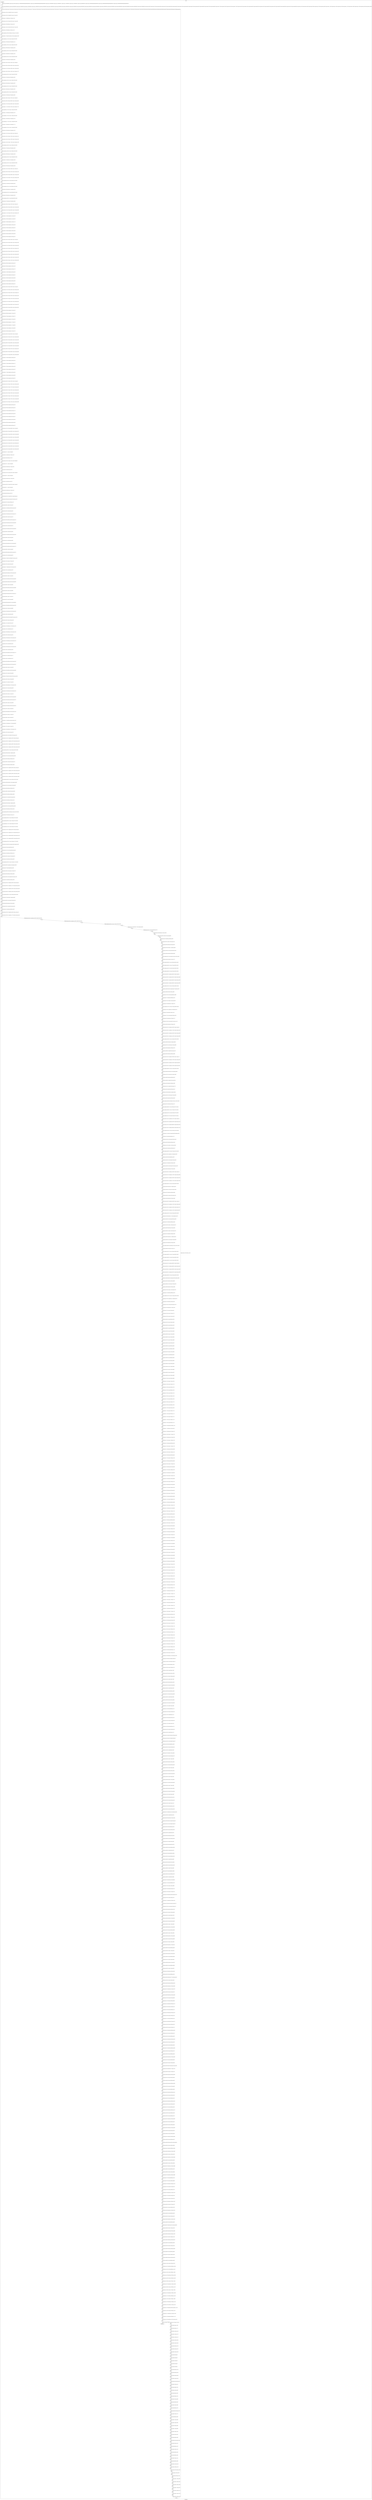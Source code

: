 digraph G {
label="Btor2XCFA";
subgraph cluster_0 {
label="main";
main_init[];
l1[];
l3[];
l4[];
l5[];
l6[];
l7[];
l8[];
l9[];
l10[];
l11[];
l12[];
l13[];
l14[];
l15[];
l16[];
l17[];
l18[];
l19[];
l20[];
l21[];
l22[];
l23[];
l24[];
l25[];
l26[];
l27[];
l28[];
l29[];
l30[];
l31[];
l32[];
l33[];
l34[];
l35[];
l36[];
l37[];
l38[];
l39[];
l40[];
l41[];
l42[];
l43[];
l44[];
l45[];
l46[];
l47[];
l48[];
l49[];
l50[];
l51[];
l52[];
l53[];
l54[];
l55[];
l56[];
l57[];
l58[];
l59[];
l60[];
l61[];
l62[];
l63[];
l64[];
l65[];
l66[];
l67[];
l68[];
l69[];
l70[];
l71[];
l72[];
l73[];
l74[];
l75[];
l76[];
l77[];
l78[];
l79[];
l80[];
l81[];
l82[];
l83[];
l84[];
l85[];
l86[];
l87[];
l88[];
l89[];
l90[];
l91[];
l92[];
l93[];
l94[];
l95[];
l96[];
l97[];
l98[];
l99[];
l100[];
l101[];
l102[];
l103[];
l104[];
l105[];
l106[];
l107[];
l108[];
l109[];
l110[];
l111[];
l112[];
l113[];
l114[];
l115[];
l116[];
l117[];
l118[];
l119[];
l120[];
l121[];
l122[];
l123[];
l124[];
l125[];
l126[];
l127[];
l128[];
l129[];
l130[];
l131[];
l132[];
l133[];
l134[];
l135[];
l136[];
l137[];
l138[];
l139[];
l140[];
l141[];
l142[];
l143[];
l144[];
l145[];
l146[];
l147[];
l148[];
l149[];
l150[];
l151[];
l152[];
l153[];
l154[];
l155[];
l156[];
l157[];
l158[];
l159[];
l160[];
l161[];
l162[];
l163[];
l164[];
l165[];
l166[];
l167[];
l168[];
l169[];
l170[];
l171[];
l172[];
l173[];
l174[];
l175[];
l176[];
l177[];
l178[];
l179[];
l180[];
l181[];
l182[];
l183[];
l184[];
l185[];
l186[];
l187[];
l188[];
l189[];
l190[];
l191[];
l192[];
l193[];
l194[];
l195[];
l196[];
l197[];
l198[];
l199[];
l200[];
l201[];
l202[];
l203[];
l204[];
l205[];
l206[];
l207[];
l208[];
l209[];
l210[];
l211[];
l212[];
l213[];
l214[];
l215[];
l216[];
l217[];
l218[];
l219[];
l220[];
l221[];
l222[];
l223[];
l224[];
l225[];
l226[];
l227[];
l228[];
l229[];
l230[];
l231[];
l232[];
l233[];
l234[];
l235[];
l236[];
l237[];
l238[];
l239[];
l240[];
l241[];
l242[];
l243[];
l244[];
l245[];
l246[];
l247[];
l248[];
l249[];
l250[];
l251[];
l252[];
l253[];
l254[];
l255[];
l256[];
l257[];
l258[];
l259[];
l260[];
l261[];
l262[];
l263[];
l264[];
l265[];
l266[];
l267[];
l268[];
l269[];
l270[];
l271[];
l272[];
l273[];
l274[];
l275[];
l276[];
l277[];
l278[];
l279[];
l280[];
l281[];
l282[];
l283[];
l284[];
l285[];
l286[];
l287[];
l288[];
l289[];
l290[];
l291[];
l292[];
l293[];
l294[];
l295[];
l296[];
l297[];
l298[];
l299[];
l300[];
l301[];
l302[];
l303[];
l304[];
l305[];
l306[];
l307[];
l308[];
l309[];
l310[];
l311[];
l312[];
l313[];
l314[];
l315[];
l316[];
l317[];
l318[];
l319[];
l320[];
l321[];
l322[];
l323[];
l324[];
l325[];
l326[];
l327[];
l328[];
l329[];
l330[];
l331[];
l332[];
l333[];
l334[];
l335[];
l336[];
l337[];
l338[];
l339[];
l340[];
l341[];
l342[];
l343[];
l344[];
l345[];
l346[];
l347[];
l348[];
l349[];
l350[];
l351[];
l352[];
l353[];
l354[];
l355[];
l356[];
l357[];
l358[];
l359[];
l360[];
l361[];
l362[];
l363[];
l364[];
l365[];
l366[];
l367[];
l368[];
l369[];
l370[];
l371[];
l372[];
l373[];
l374[];
l375[];
l376[];
l377[];
l378[];
l379[];
l380[];
l381[];
l382[];
l383[];
l384[];
l385[];
l386[];
l387[];
l388[];
l389[];
l390[];
l391[];
l392[];
l393[];
l394[];
l395[];
l396[];
l397[];
l398[];
l399[];
l400[];
l401[];
l402[];
l403[];
l404[];
l405[];
l406[];
l407[];
l408[];
l409[];
l410[];
l411[];
l412[];
l413[];
l414[];
l415[];
l416[];
l417[];
l418[];
l419[];
l420[];
l421[];
l422[];
l423[];
l424[];
l425[];
l426[];
l427[];
l428[];
l429[];
l430[];
l431[];
l432[];
l433[];
l434[];
l435[];
l436[];
l437[];
l438[];
l439[];
l440[];
l441[];
l442[];
l443[];
l444[];
l445[];
l446[];
l447[];
l448[];
l449[];
l450[];
l451[];
l452[];
l453[];
l454[];
l455[];
l456[];
l457[];
l458[];
l459[];
l460[];
l461[];
l462[];
l463[];
l464[];
l465[];
l466[];
l467[];
l468[];
l469[];
l470[];
l471[];
l472[];
l473[];
l474[];
l475[];
l476[];
l477[];
l478[];
l479[];
l480[];
l481[];
l482[];
l483[];
l484[];
l485[];
l486[];
l487[];
l488[];
l489[];
l490[];
l491[];
l492[];
l493[];
l494[];
l495[];
l496[];
l497[];
l498[];
l499[];
l500[];
l501[];
l502[];
l503[];
l504[];
l505[];
l506[];
l507[];
l508[];
l509[];
l510[];
l511[];
l512[];
l513[];
l514[];
l515[];
l516[];
l517[];
l518[];
l519[];
l520[];
l521[];
l522[];
l523[];
l524[];
l525[];
l526[];
l527[];
l528[];
l529[];
l530[];
l531[];
l532[];
l533[];
l534[];
l535[];
l536[];
l537[];
l538[];
l539[];
l540[];
l541[];
l542[];
l543[];
l544[];
l545[];
l546[];
l547[];
l548[];
l549[];
l550[];
l551[];
l552[];
l553[];
l554[];
l555[];
l556[];
l557[];
l558[];
l559[];
l560[];
l561[];
l562[];
l563[];
l564[];
l565[];
l566[];
l567[];
l568[];
l569[];
l570[];
l571[];
l572[];
l573[];
l574[];
l575[];
l576[];
l577[];
l578[];
l579[];
l580[];
l581[];
l582[];
l583[];
l584[];
l585[];
l586[];
l587[];
l588[];
l589[];
l590[];
l591[];
l592[];
l593[];
l594[];
l595[];
l596[];
l597[];
l598[];
l599[];
l600[];
l601[];
l602[];
l603[];
l604[];
l605[];
l606[];
l607[];
l608[];
l609[];
l610[];
l611[];
l612[];
l613[];
l614[];
l615[];
l616[];
l617[];
l618[];
l619[];
l620[];
l621[];
l622[];
l623[];
l624[];
l625[];
l626[];
l627[];
l628[];
l629[];
l630[];
l631[];
l632[];
l633[];
l634[];
l635[];
l636[];
l637[];
l638[];
l639[];
l640[];
l641[];
l642[];
l643[];
l644[];
l645[];
l646[];
l647[];
l648[];
l649[];
l650[];
l651[];
l652[];
l653[];
l654[];
l655[];
l656[];
l657[];
l658[];
l659[];
l660[];
l661[];
l662[];
l663[];
l664[];
l665[];
l666[];
l667[];
l668[];
l669[];
l670[];
l671[];
l672[];
l673[];
l674[];
l675[];
l676[];
l677[];
l678[];
l679[];
l680[];
l681[];
l682[];
l683[];
l684[];
l685[];
l686[];
l687[];
l688[];
l689[];
l690[];
l691[];
l692[];
l693[];
l694[];
l695[];
l696[];
l697[];
l698[];
l699[];
l700[];
l701[];
l702[];
l703[];
l704[];
l705[];
l706[];
l707[];
l708[];
l709[];
l710[];
l711[];
l712[];
l713[];
l714[];
l715[];
l716[];
l717[];
l718[];
l719[];
l720[];
l721[];
l722[];
l723[];
l724[];
l725[];
l726[];
l727[];
l728[];
l729[];
l730[];
l731[];
l732[];
l733[];
l734[];
l735[];
l736[];
l737[];
l738[];
l739[];
l740[];
l741[];
l742[];
l743[];
l744[];
l745[];
l746[];
l747[];
l748[];
l749[];
l750[];
l751[];
l752[];
l753[];
l754[];
l755[];
l756[];
l757[];
l758[];
l759[];
l760[];
l761[];
l762[];
l763[];
l764[];
l765[];
l766[];
l767[];
l768[];
l769[];
l770[];
l771[];
l772[];
l773[];
l774[];
l775[];
l776[];
l777[];
l778[];
l779[];
l780[];
l781[];
l782[];
l783[];
l784[];
l785[];
l786[];
l787[];
main_error[];
l788[];
l789[];
l790[];
l791[];
l792[];
l793[];
l794[];
l795[];
l796[];
l797[];
l798[];
l799[];
l800[];
l801[];
l802[];
l803[];
l804[];
l805[];
l806[];
l807[];
l808[];
l809[];
l810[];
l811[];
l812[];
l813[];
l814[];
l815[];
l816[];
l817[];
l818[];
l819[];
l820[];
l821[];
l822[];
l823[];
l824[];
l825[];
l826[];
l827[];
l828[];
l829[];
l830[];
l831[];
l832[];
l833[];
l834[];
l835[];
l836[];
l837[];
l838[];
l839[];
l840[];
l841[];
l842[];
l843[];
l844[];
l845[];
l846[];
l847[];
main_init -> l1 [label="[(assign const_5 #b00000000),(assign const_44 #b0),(assign const_127 #b00000000000000000000000000000001),(assign const_128 #b00000000000000000000000000000000),(assign const_140 #b00000000),(assign const_143 #b00000011),(assign const_147 #b00000010),(assign const_151 #b00000001),(assign const_199 #b00000100),(assign const_312 #b000000000000000000000000),(assign const_510 #b00000000000000000000000000000010),(assign const_512 #b00000000000000000000000000000011)] "];
l3 -> l4 [label="[(havoc input_139),(havoc input_144),(havoc input_148),(havoc input_152),(havoc input_213),(havoc input_215),(havoc input_217),(havoc input_219),(havoc input_221),(havoc input_223),(havoc input_225),(havoc input_227),(havoc input_311),(havoc input_318),(havoc input_324),(havoc input_330),(havoc input_340),(havoc input_347),(havoc input_349),(havoc input_353),(havoc input_362),(havoc input_367),(havoc input_376),(havoc input_383),(havoc input_385),(havoc input_389),(havoc input_398),(havoc input_403),(havoc input_412),(havoc input_419),(havoc input_421),(havoc input_425),(havoc input_434),(havoc input_439),(havoc input_448),(havoc input_455),(havoc input_457),(havoc input_461),(havoc input_470),(havoc input_475)] "];
l4 -> l5 [label="[(assign ternary_129 (ite (= state_63 #b1) const_127 const_128))] "];
l5 -> l6 [label="[(assign ternary_130 (ite (= state_83 #b1) const_127 const_128))] "];
l6 -> l7 [label="[(assign binary_131 (bvadd ternary_129 ternary_130))] "];
l7 -> l8 [label="[(assign ternary_132 (ite (= state_103 #b1) const_127 const_128))] "];
l8 -> l9 [label="[(assign binary_133 (bvadd binary_131 ternary_132))] "];
l9 -> l10 [label="[(assign ternary_134 (ite (= state_123 #b1) const_127 const_128))] "];
l10 -> l11 [label="[(assign binary_135 (bvadd binary_133 ternary_134))] "];
l11 -> l12 [label="[(assign comparison_136 (ite (bvule binary_135 const_127) #b1 #b0))] "];
l12 -> l13 [label="[(assign binary_137 (bvand (bvnot state_125) (bvnot comparison_136)))] "];
l13 -> l14 [label="[(assign comparison_141 (ite (= const_140 state_42) #b1 #b0))] "];
l14 -> l15 [label="[(assign binary_142 (bvand input_139 comparison_141))] "];
l15 -> l16 [label="[(assign comparison_145 (ite (= const_140 state_40) #b1 #b0))] "];
l16 -> l17 [label="[(assign binary_146 (bvand input_144 comparison_145))] "];
l17 -> l18 [label="[(assign comparison_149 (ite (= const_140 state_38) #b1 #b0))] "];
l18 -> l19 [label="[(assign binary_150 (bvand input_148 comparison_149))] "];
l19 -> l20 [label="[(assign comparison_153 (ite (= const_140 state_36) #b1 #b0))] "];
l20 -> l21 [label="[(assign binary_154 (bvand input_152 comparison_153))] "];
l21 -> l22 [label="[(assign ternary_155 (ite (= binary_154 #b1) const_140 state_6))] "];
l22 -> l23 [label="[(assign ternary_156 (ite (= binary_150 #b1) const_151 ternary_155))] "];
l23 -> l24 [label="[(assign ternary_157 (ite (= binary_146 #b1) const_147 ternary_156))] "];
l24 -> l25 [label="[(assign ternary_158 (ite (= binary_142 #b1) const_143 ternary_157))] "];
l25 -> l26 [label="[(assign comparison_160 (ite (= const_151 state_42) #b1 #b0))] "];
l26 -> l27 [label="[(assign binary_161 (bvand input_139 comparison_160))] "];
l27 -> l28 [label="[(assign comparison_162 (ite (= const_151 state_40) #b1 #b0))] "];
l28 -> l29 [label="[(assign binary_163 (bvand input_144 comparison_162))] "];
l29 -> l30 [label="[(assign comparison_164 (ite (= const_151 state_38) #b1 #b0))] "];
l30 -> l31 [label="[(assign binary_165 (bvand input_148 comparison_164))] "];
l31 -> l32 [label="[(assign comparison_166 (ite (= const_151 state_36) #b1 #b0))] "];
l32 -> l33 [label="[(assign binary_167 (bvand input_152 comparison_166))] "];
l33 -> l34 [label="[(assign ternary_168 (ite (= binary_167 #b1) const_140 state_8))] "];
l34 -> l35 [label="[(assign ternary_169 (ite (= binary_165 #b1) const_151 ternary_168))] "];
l35 -> l36 [label="[(assign ternary_170 (ite (= binary_163 #b1) const_147 ternary_169))] "];
l36 -> l37 [label="[(assign ternary_171 (ite (= binary_161 #b1) const_143 ternary_170))] "];
l37 -> l38 [label="[(assign comparison_173 (ite (= const_147 state_42) #b1 #b0))] "];
l38 -> l39 [label="[(assign binary_174 (bvand input_139 comparison_173))] "];
l39 -> l40 [label="[(assign comparison_175 (ite (= const_147 state_40) #b1 #b0))] "];
l40 -> l41 [label="[(assign binary_176 (bvand input_144 comparison_175))] "];
l41 -> l42 [label="[(assign comparison_177 (ite (= const_147 state_38) #b1 #b0))] "];
l42 -> l43 [label="[(assign binary_178 (bvand input_148 comparison_177))] "];
l43 -> l44 [label="[(assign comparison_179 (ite (= const_147 state_36) #b1 #b0))] "];
l44 -> l45 [label="[(assign binary_180 (bvand input_152 comparison_179))] "];
l45 -> l46 [label="[(assign ternary_181 (ite (= binary_180 #b1) const_140 state_10))] "];
l46 -> l47 [label="[(assign ternary_182 (ite (= binary_178 #b1) const_151 ternary_181))] "];
l47 -> l48 [label="[(assign ternary_183 (ite (= binary_176 #b1) const_147 ternary_182))] "];
l48 -> l49 [label="[(assign ternary_184 (ite (= binary_174 #b1) const_143 ternary_183))] "];
l49 -> l50 [label="[(assign comparison_186 (ite (= const_143 state_42) #b1 #b0))] "];
l50 -> l51 [label="[(assign binary_187 (bvand input_139 comparison_186))] "];
l51 -> l52 [label="[(assign comparison_188 (ite (= const_143 state_40) #b1 #b0))] "];
l52 -> l53 [label="[(assign binary_189 (bvand input_144 comparison_188))] "];
l53 -> l54 [label="[(assign comparison_190 (ite (= const_143 state_38) #b1 #b0))] "];
l54 -> l55 [label="[(assign binary_191 (bvand input_148 comparison_190))] "];
l55 -> l56 [label="[(assign comparison_192 (ite (= const_143 state_36) #b1 #b0))] "];
l56 -> l57 [label="[(assign binary_193 (bvand input_152 comparison_192))] "];
l57 -> l58 [label="[(assign ternary_194 (ite (= binary_193 #b1) const_140 state_12))] "];
l58 -> l59 [label="[(assign ternary_195 (ite (= binary_191 #b1) const_151 ternary_194))] "];
l59 -> l60 [label="[(assign ternary_196 (ite (= binary_189 #b1) const_147 ternary_195))] "];
l60 -> l61 [label="[(assign ternary_197 (ite (= binary_187 #b1) const_143 ternary_196))] "];
l61 -> l62 [label="[(assign comparison_200 (ite (= const_199 state_42) #b1 #b0))] "];
l62 -> l63 [label="[(assign binary_201 (bvand input_139 comparison_200))] "];
l63 -> l64 [label="[(assign comparison_202 (ite (= const_199 state_40) #b1 #b0))] "];
l64 -> l65 [label="[(assign binary_203 (bvand input_144 comparison_202))] "];
l65 -> l66 [label="[(assign comparison_204 (ite (= const_199 state_38) #b1 #b0))] "];
l66 -> l67 [label="[(assign binary_205 (bvand input_148 comparison_204))] "];
l67 -> l68 [label="[(assign comparison_206 (ite (= const_199 state_36) #b1 #b0))] "];
l68 -> l69 [label="[(assign binary_207 (bvand input_152 comparison_206))] "];
l69 -> l70 [label="[(assign ternary_208 (ite (= binary_207 #b1) const_140 state_14))] "];
l70 -> l71 [label="[(assign ternary_209 (ite (= binary_205 #b1) const_151 ternary_208))] "];
l71 -> l72 [label="[(assign ternary_210 (ite (= binary_203 #b1) const_147 ternary_209))] "];
l72 -> l73 [label="[(assign ternary_211 (ite (= binary_201 #b1) const_143 ternary_210))] "];
l73 -> l74 [label="[(assign binary_214 (bvand comparison_141 input_213))] "];
l74 -> l75 [label="[(assign binary_216 (bvand comparison_141 input_215))] "];
l75 -> l76 [label="[(assign binary_218 (bvand comparison_145 input_217))] "];
l76 -> l77 [label="[(assign binary_220 (bvand comparison_145 input_219))] "];
l77 -> l78 [label="[(assign binary_222 (bvand comparison_149 input_221))] "];
l78 -> l79 [label="[(assign binary_224 (bvand comparison_149 input_223))] "];
l79 -> l80 [label="[(assign binary_226 (bvand comparison_153 input_225))] "];
l80 -> l81 [label="[(assign binary_228 (bvand comparison_153 input_227))] "];
l81 -> l82 [label="[(assign ternary_229 (ite (= binary_228 #b1) const_151 state_16))] "];
l82 -> l83 [label="[(assign ternary_230 (ite (= binary_226 #b1) const_140 ternary_229))] "];
l83 -> l84 [label="[(assign ternary_231 (ite (= binary_224 #b1) const_151 ternary_230))] "];
l84 -> l85 [label="[(assign ternary_232 (ite (= binary_222 #b1) const_140 ternary_231))] "];
l85 -> l86 [label="[(assign ternary_233 (ite (= binary_220 #b1) const_151 ternary_232))] "];
l86 -> l87 [label="[(assign ternary_234 (ite (= binary_218 #b1) const_140 ternary_233))] "];
l87 -> l88 [label="[(assign ternary_235 (ite (= binary_216 #b1) const_151 ternary_234))] "];
l88 -> l89 [label="[(assign ternary_236 (ite (= binary_214 #b1) const_140 ternary_235))] "];
l89 -> l90 [label="[(assign binary_238 (bvand comparison_160 input_213))] "];
l90 -> l91 [label="[(assign binary_239 (bvand comparison_160 input_215))] "];
l91 -> l92 [label="[(assign binary_240 (bvand comparison_162 input_217))] "];
l92 -> l93 [label="[(assign binary_241 (bvand comparison_162 input_219))] "];
l93 -> l94 [label="[(assign binary_242 (bvand comparison_164 input_221))] "];
l94 -> l95 [label="[(assign binary_243 (bvand comparison_164 input_223))] "];
l95 -> l96 [label="[(assign binary_244 (bvand comparison_166 input_225))] "];
l96 -> l97 [label="[(assign binary_245 (bvand comparison_166 input_227))] "];
l97 -> l98 [label="[(assign ternary_246 (ite (= binary_245 #b1) const_151 state_18))] "];
l98 -> l99 [label="[(assign ternary_247 (ite (= binary_244 #b1) const_140 ternary_246))] "];
l99 -> l100 [label="[(assign ternary_248 (ite (= binary_243 #b1) const_151 ternary_247))] "];
l100 -> l101 [label="[(assign ternary_249 (ite (= binary_242 #b1) const_140 ternary_248))] "];
l101 -> l102 [label="[(assign ternary_250 (ite (= binary_241 #b1) const_151 ternary_249))] "];
l102 -> l103 [label="[(assign ternary_251 (ite (= binary_240 #b1) const_140 ternary_250))] "];
l103 -> l104 [label="[(assign ternary_252 (ite (= binary_239 #b1) const_151 ternary_251))] "];
l104 -> l105 [label="[(assign ternary_253 (ite (= binary_238 #b1) const_140 ternary_252))] "];
l105 -> l106 [label="[(assign binary_255 (bvand comparison_173 input_213))] "];
l106 -> l107 [label="[(assign binary_256 (bvand comparison_173 input_215))] "];
l107 -> l108 [label="[(assign binary_257 (bvand comparison_175 input_217))] "];
l108 -> l109 [label="[(assign binary_258 (bvand comparison_175 input_219))] "];
l109 -> l110 [label="[(assign binary_259 (bvand comparison_177 input_221))] "];
l110 -> l111 [label="[(assign binary_260 (bvand comparison_177 input_223))] "];
l111 -> l112 [label="[(assign binary_261 (bvand comparison_179 input_225))] "];
l112 -> l113 [label="[(assign binary_262 (bvand comparison_179 input_227))] "];
l113 -> l114 [label="[(assign ternary_263 (ite (= binary_262 #b1) const_151 state_20))] "];
l114 -> l115 [label="[(assign ternary_264 (ite (= binary_261 #b1) const_140 ternary_263))] "];
l115 -> l116 [label="[(assign ternary_265 (ite (= binary_260 #b1) const_151 ternary_264))] "];
l116 -> l117 [label="[(assign ternary_266 (ite (= binary_259 #b1) const_140 ternary_265))] "];
l117 -> l118 [label="[(assign ternary_267 (ite (= binary_258 #b1) const_151 ternary_266))] "];
l118 -> l119 [label="[(assign ternary_268 (ite (= binary_257 #b1) const_140 ternary_267))] "];
l119 -> l120 [label="[(assign ternary_269 (ite (= binary_256 #b1) const_151 ternary_268))] "];
l120 -> l121 [label="[(assign ternary_270 (ite (= binary_255 #b1) const_140 ternary_269))] "];
l121 -> l122 [label="[(assign binary_272 (bvand comparison_186 input_213))] "];
l122 -> l123 [label="[(assign binary_273 (bvand comparison_186 input_215))] "];
l123 -> l124 [label="[(assign binary_274 (bvand comparison_188 input_217))] "];
l124 -> l125 [label="[(assign binary_275 (bvand comparison_188 input_219))] "];
l125 -> l126 [label="[(assign binary_276 (bvand comparison_190 input_221))] "];
l126 -> l127 [label="[(assign binary_277 (bvand comparison_190 input_223))] "];
l127 -> l128 [label="[(assign binary_278 (bvand comparison_192 input_225))] "];
l128 -> l129 [label="[(assign binary_279 (bvand comparison_192 input_227))] "];
l129 -> l130 [label="[(assign ternary_280 (ite (= binary_279 #b1) const_151 state_22))] "];
l130 -> l131 [label="[(assign ternary_281 (ite (= binary_278 #b1) const_140 ternary_280))] "];
l131 -> l132 [label="[(assign ternary_282 (ite (= binary_277 #b1) const_151 ternary_281))] "];
l132 -> l133 [label="[(assign ternary_283 (ite (= binary_276 #b1) const_140 ternary_282))] "];
l133 -> l134 [label="[(assign ternary_284 (ite (= binary_275 #b1) const_151 ternary_283))] "];
l134 -> l135 [label="[(assign ternary_285 (ite (= binary_274 #b1) const_140 ternary_284))] "];
l135 -> l136 [label="[(assign ternary_286 (ite (= binary_273 #b1) const_151 ternary_285))] "];
l136 -> l137 [label="[(assign ternary_287 (ite (= binary_272 #b1) const_140 ternary_286))] "];
l137 -> l138 [label="[(assign binary_289 (bvand comparison_200 input_213))] "];
l138 -> l139 [label="[(assign binary_290 (bvand comparison_200 input_215))] "];
l139 -> l140 [label="[(assign binary_291 (bvand comparison_202 input_217))] "];
l140 -> l141 [label="[(assign binary_292 (bvand comparison_202 input_219))] "];
l141 -> l142 [label="[(assign binary_293 (bvand comparison_204 input_221))] "];
l142 -> l143 [label="[(assign binary_294 (bvand comparison_204 input_223))] "];
l143 -> l144 [label="[(assign binary_295 (bvand comparison_206 input_225))] "];
l144 -> l145 [label="[(assign binary_296 (bvand comparison_206 input_227))] "];
l145 -> l146 [label="[(assign ternary_297 (ite (= binary_296 #b1) const_151 state_24))] "];
l146 -> l147 [label="[(assign ternary_298 (ite (= binary_295 #b1) const_140 ternary_297))] "];
l147 -> l148 [label="[(assign ternary_299 (ite (= binary_294 #b1) const_151 ternary_298))] "];
l148 -> l149 [label="[(assign ternary_300 (ite (= binary_293 #b1) const_140 ternary_299))] "];
l149 -> l150 [label="[(assign ternary_301 (ite (= binary_292 #b1) const_151 ternary_300))] "];
l150 -> l151 [label="[(assign ternary_302 (ite (= binary_291 #b1) const_140 ternary_301))] "];
l151 -> l152 [label="[(assign ternary_303 (ite (= binary_290 #b1) const_151 ternary_302))] "];
l152 -> l153 [label="[(assign ternary_304 (ite (= binary_289 #b1) const_140 ternary_303))] "];
l153 -> l154 [label="[(assign binary_313 (++ const_312 state_36))] "];
l154 -> l155 [label="[(assign binary_314 (bvadd const_127 binary_313))] "];
l155 -> l156 [label="[(assign slice_315 (extract binary_314 0 8))] "];
l156 -> l157 [label="[(assign ternary_316 (ite (= input_311 #b1) slice_315 state_36))] "];
l157 -> l158 [label="[(assign binary_319 (++ const_312 state_38))] "];
l158 -> l159 [label="[(assign binary_320 (bvadd const_127 binary_319))] "];
l159 -> l160 [label="[(assign slice_321 (extract binary_320 0 8))] "];
l160 -> l161 [label="[(assign ternary_322 (ite (= input_318 #b1) slice_321 state_38))] "];
l161 -> l162 [label="[(assign binary_325 (++ const_312 state_40))] "];
l162 -> l163 [label="[(assign binary_326 (bvadd const_127 binary_325))] "];
l163 -> l164 [label="[(assign slice_327 (extract binary_326 0 8))] "];
l164 -> l165 [label="[(assign ternary_328 (ite (= input_324 #b1) slice_327 state_40))] "];
l165 -> l166 [label="[(assign binary_331 (++ const_312 state_42))] "];
l166 -> l167 [label="[(assign binary_332 (bvadd const_127 binary_331))] "];
l167 -> l168 [label="[(assign slice_333 (extract binary_332 0 8))] "];
l168 -> l169 [label="[(assign ternary_334 (ite (= input_330 #b1) slice_333 state_42))] "];
l169 -> l170 [label="[(assign binary_336 (bvand (bvnot state_45) (bvnot input_152)))] "];
l170 -> l171 [label="[(assign binary_337 (bvor binary_336 input_311))] "];
l171 -> l172 [label="[(assign binary_339 (bvor state_47 input_152))] "];
l172 -> l173 [label="[(assign binary_341 (bvand binary_339 (bvnot input_340)))] "];
l173 -> l174 [label="[(assign binary_343 (bvor state_49 input_340))] "];
l174 -> l175 [label="[(assign binary_344 (bvand binary_343 (bvnot input_227)))] "];
l175 -> l176 [label="[(assign binary_346 (bvor state_51 input_227))] "];
l176 -> l177 [label="[(assign binary_348 (bvand binary_346 (bvnot input_347)))] "];
l177 -> l178 [label="[(assign binary_350 (bvand binary_348 (bvnot input_349)))] "];
l178 -> l179 [label="[(assign binary_352 (bvor state_53 input_347))] "];
l179 -> l180 [label="[(assign binary_354 (bvand binary_352 (bvnot input_353)))] "];
l180 -> l181 [label="[(assign binary_356 (bvor state_55 input_353))] "];
l181 -> l182 [label="[(assign binary_357 (bvand binary_356 (bvnot input_225)))] "];
l182 -> l183 [label="[(assign binary_359 (bvor state_57 input_225))] "];
l183 -> l184 [label="[(assign binary_361 (bvor state_59 input_349))] "];
l184 -> l185 [label="[(assign binary_363 (bvand binary_361 (bvnot input_362)))] "];
l185 -> l186 [label="[(assign binary_364 (bvand binary_363 (bvnot input_311)))] "];
l186 -> l187 [label="[(assign binary_366 (bvor state_61 input_362))] "];
l187 -> l188 [label="[(assign binary_368 (bvand binary_366 (bvnot input_367)))] "];
l188 -> l189 [label="[(assign binary_370 (bvor state_63 input_367))] "];
l189 -> l190 [label="[(assign binary_372 (bvand (bvnot state_65) (bvnot input_148)))] "];
l190 -> l191 [label="[(assign binary_373 (bvor binary_372 input_318))] "];
l191 -> l192 [label="[(assign binary_375 (bvor state_67 input_148))] "];
l192 -> l193 [label="[(assign binary_377 (bvand binary_375 (bvnot input_376)))] "];
l193 -> l194 [label="[(assign binary_379 (bvor state_69 input_376))] "];
l194 -> l195 [label="[(assign binary_380 (bvand binary_379 (bvnot input_223)))] "];
l195 -> l196 [label="[(assign binary_382 (bvor state_71 input_223))] "];
l196 -> l197 [label="[(assign binary_384 (bvand binary_382 (bvnot input_383)))] "];
l197 -> l198 [label="[(assign binary_386 (bvand binary_384 (bvnot input_385)))] "];
l198 -> l199 [label="[(assign binary_388 (bvor state_73 input_383))] "];
l199 -> l200 [label="[(assign binary_390 (bvand binary_388 (bvnot input_389)))] "];
l200 -> l201 [label="[(assign binary_392 (bvor state_75 input_389))] "];
l201 -> l202 [label="[(assign binary_393 (bvand binary_392 (bvnot input_221)))] "];
l202 -> l203 [label="[(assign binary_395 (bvor state_77 input_221))] "];
l203 -> l204 [label="[(assign binary_397 (bvor state_79 input_385))] "];
l204 -> l205 [label="[(assign binary_399 (bvand binary_397 (bvnot input_398)))] "];
l205 -> l206 [label="[(assign binary_400 (bvand binary_399 (bvnot input_318)))] "];
l206 -> l207 [label="[(assign binary_402 (bvor state_81 input_398))] "];
l207 -> l208 [label="[(assign binary_404 (bvand binary_402 (bvnot input_403)))] "];
l208 -> l209 [label="[(assign binary_406 (bvor state_83 input_403))] "];
l209 -> l210 [label="[(assign binary_408 (bvand (bvnot state_85) (bvnot input_144)))] "];
l210 -> l211 [label="[(assign binary_409 (bvor binary_408 input_324))] "];
l211 -> l212 [label="[(assign binary_411 (bvor state_87 input_144))] "];
l212 -> l213 [label="[(assign binary_413 (bvand binary_411 (bvnot input_412)))] "];
l213 -> l214 [label="[(assign binary_415 (bvor state_89 input_412))] "];
l214 -> l215 [label="[(assign binary_416 (bvand binary_415 (bvnot input_219)))] "];
l215 -> l216 [label="[(assign binary_418 (bvor state_91 input_219))] "];
l216 -> l217 [label="[(assign binary_420 (bvand binary_418 (bvnot input_419)))] "];
l217 -> l218 [label="[(assign binary_422 (bvand binary_420 (bvnot input_421)))] "];
l218 -> l219 [label="[(assign binary_424 (bvor state_93 input_419))] "];
l219 -> l220 [label="[(assign binary_426 (bvand binary_424 (bvnot input_425)))] "];
l220 -> l221 [label="[(assign binary_428 (bvor state_95 input_425))] "];
l221 -> l222 [label="[(assign binary_429 (bvand binary_428 (bvnot input_217)))] "];
l222 -> l223 [label="[(assign binary_431 (bvor state_97 input_217))] "];
l223 -> l224 [label="[(assign binary_433 (bvor state_99 input_421))] "];
l224 -> l225 [label="[(assign binary_435 (bvand binary_433 (bvnot input_434)))] "];
l225 -> l226 [label="[(assign binary_436 (bvand binary_435 (bvnot input_324)))] "];
l226 -> l227 [label="[(assign binary_438 (bvor state_101 input_434))] "];
l227 -> l228 [label="[(assign binary_440 (bvand binary_438 (bvnot input_439)))] "];
l228 -> l229 [label="[(assign binary_442 (bvor state_103 input_439))] "];
l229 -> l230 [label="[(assign binary_444 (bvand (bvnot state_105) (bvnot input_139)))] "];
l230 -> l231 [label="[(assign binary_445 (bvor binary_444 input_330))] "];
l231 -> l232 [label="[(assign binary_447 (bvor state_107 input_139))] "];
l232 -> l233 [label="[(assign binary_449 (bvand binary_447 (bvnot input_448)))] "];
l233 -> l234 [label="[(assign binary_451 (bvor state_109 input_448))] "];
l234 -> l235 [label="[(assign binary_452 (bvand binary_451 (bvnot input_215)))] "];
l235 -> l236 [label="[(assign binary_454 (bvor state_111 input_215))] "];
l236 -> l237 [label="[(assign binary_456 (bvand binary_454 (bvnot input_455)))] "];
l237 -> l238 [label="[(assign binary_458 (bvand binary_456 (bvnot input_457)))] "];
l238 -> l239 [label="[(assign binary_460 (bvor state_113 input_455))] "];
l239 -> l240 [label="[(assign binary_462 (bvand binary_460 (bvnot input_461)))] "];
l240 -> l241 [label="[(assign binary_464 (bvor state_115 input_461))] "];
l241 -> l242 [label="[(assign binary_465 (bvand binary_464 (bvnot input_213)))] "];
l242 -> l243 [label="[(assign binary_467 (bvor state_117 input_213))] "];
l243 -> l244 [label="[(assign binary_469 (bvor state_119 input_457))] "];
l244 -> l245 [label="[(assign binary_471 (bvand binary_469 (bvnot input_470)))] "];
l245 -> l246 [label="[(assign binary_472 (bvand binary_471 (bvnot input_330)))] "];
l246 -> l247 [label="[(assign binary_474 (bvor state_121 input_470))] "];
l247 -> l248 [label="[(assign binary_476 (bvand binary_474 (bvnot input_475)))] "];
l248 -> l249 [label="[(assign binary_478 (bvor state_123 input_475))] "];
l249 -> l250 [label="[(assign binary_480 (bvor (bvnot state_45) (bvnot input_152)))] "];
l250 -> l251 [label="[(assign ternary_481 (ite (= comparison_192 #b1) state_22 state_24))] "];
l251 -> l252 [label="[(assign ternary_482 (ite (= comparison_179 #b1) state_20 ternary_481))] "];
l252 -> l253 [label="[(assign ternary_483 (ite (= comparison_166 #b1) state_18 ternary_482))] "];
l253 -> l254 [label="[(assign ternary_484 (ite (= comparison_153 #b1) state_16 ternary_483))] "];
l254 -> l255 [label="[(assign comparison_485 (ite (= const_140 ternary_484) #b1 #b0))] "];
l255 -> l256 [label="[(assign binary_486 (bvand state_47 comparison_485))] "];
l256 -> l257 [label="[(assign binary_487 (bvor (bvnot input_340) binary_486))] "];
l257 -> l258 [label="[(assign binary_488 (bvand binary_480 binary_487))] "];
l258 -> l259 [label="[(assign binary_489 (bvor state_49 (bvnot input_227)))] "];
l259 -> l260 [label="[(assign binary_490 (bvand binary_488 binary_489))] "];
l260 -> l261 [label="[(assign ternary_491 (ite (= comparison_192 #b1) state_12 state_14))] "];
l261 -> l262 [label="[(assign ternary_492 (ite (= comparison_179 #b1) state_10 ternary_491))] "];
l262 -> l263 [label="[(assign ternary_493 (ite (= comparison_166 #b1) state_8 ternary_492))] "];
l263 -> l264 [label="[(assign ternary_494 (ite (= comparison_153 #b1) state_6 ternary_493))] "];
l264 -> l265 [label="[(assign comparison_495 (ite (= const_140 ternary_494) #b1 #b0))] "];
l265 -> l266 [label="[(assign binary_496 (bvand state_51 (bvnot comparison_495)))] "];
l266 -> l267 [label="[(assign binary_497 (bvor (bvnot input_347) binary_496))] "];
l267 -> l268 [label="[(assign binary_498 (bvand binary_490 binary_497))] "];
l268 -> l269 [label="[(assign binary_499 (bvor state_53 (bvnot input_353)))] "];
l269 -> l270 [label="[(assign binary_500 (bvand binary_498 binary_499))] "];
l270 -> l271 [label="[(assign binary_501 (bvor state_55 (bvnot input_225)))] "];
l271 -> l272 [label="[(assign binary_502 (bvand binary_500 binary_501))] "];
l272 -> l273 [label="[(assign binary_503 (bvand state_51 comparison_495))] "];
l273 -> l274 [label="[(assign binary_504 (bvor (bvnot input_349) binary_503))] "];
l274 -> l275 [label="[(assign binary_505 (bvand binary_502 binary_504))] "];
l275 -> l276 [label="[(assign comparison_506 (ite (bvule binary_313 const_128) #b1 #b0))] "];
l276 -> l277 [label="[(assign binary_507 (bvsub binary_313 const_127))] "];
l277 -> l278 [label="[(assign comparison_508 (ite (= const_128 binary_507) #b1 #b0))] "];
l278 -> l279 [label="[(assign comparison_509 (ite (= const_127 binary_507) #b1 #b0))] "];
l279 -> l280 [label="[(assign comparison_511 (ite (= const_510 binary_507) #b1 #b0))] "];
l280 -> l281 [label="[(assign comparison_513 (ite (= const_512 binary_507) #b1 #b0))] "];
l281 -> l282 [label="[(assign ternary_514 (ite (= comparison_513 #b1) state_32 state_34))] "];
l282 -> l283 [label="[(assign ternary_515 (ite (= comparison_511 #b1) state_30 ternary_514))] "];
l283 -> l284 [label="[(assign ternary_516 (ite (= comparison_509 #b1) state_28 ternary_515))] "];
l284 -> l285 [label="[(assign ternary_517 (ite (= comparison_508 #b1) state_26 ternary_516))] "];
l285 -> l286 [label="[(assign comparison_518 (ite (= const_140 ternary_517) #b1 #b0))] "];
l286 -> l287 [label="[(assign binary_519 (bvand (bvnot comparison_506) comparison_518))] "];
l287 -> l288 [label="[(assign binary_520 (bvand state_59 binary_519))] "];
l288 -> l289 [label="[(assign binary_521 (bvor (bvnot input_362) binary_520))] "];
l289 -> l290 [label="[(assign binary_522 (bvand binary_505 binary_521))] "];
l290 -> l291 [label="[(assign binary_523 (bvor state_61 (bvnot input_367)))] "];
l291 -> l292 [label="[(assign binary_524 (bvand binary_522 binary_523))] "];
l292 -> l293 [label="[(assign comparison_525 (ite (= const_151 ternary_517) #b1 #b0))] "];
l293 -> l294 [label="[(assign binary_526 (bvor comparison_153 comparison_525))] "];
l294 -> l295 [label="[(assign binary_527 (bvand state_59 binary_526))] "];
l295 -> l296 [label="[(assign binary_528 (bvor (bvnot input_311) binary_527))] "];
l296 -> l297 [label="[(assign binary_529 (bvand binary_524 binary_528))] "];
l297 -> l298 [label="[(assign binary_530 (bvor (bvnot state_65) (bvnot input_148)))] "];
l298 -> l299 [label="[(assign binary_531 (bvand binary_529 binary_530))] "];
l299 -> l300 [label="[(assign ternary_532 (ite (= comparison_190 #b1) state_22 state_24))] "];
l300 -> l301 [label="[(assign ternary_533 (ite (= comparison_177 #b1) state_20 ternary_532))] "];
l301 -> l302 [label="[(assign ternary_534 (ite (= comparison_164 #b1) state_18 ternary_533))] "];
l302 -> l303 [label="[(assign ternary_535 (ite (= comparison_149 #b1) state_16 ternary_534))] "];
l303 -> l304 [label="[(assign comparison_536 (ite (= const_140 ternary_535) #b1 #b0))] "];
l304 -> l305 [label="[(assign binary_537 (bvand state_67 comparison_536))] "];
l305 -> l306 [label="[(assign binary_538 (bvor (bvnot input_376) binary_537))] "];
l306 -> l307 [label="[(assign binary_539 (bvand binary_531 binary_538))] "];
l307 -> l308 [label="[(assign binary_540 (bvor state_69 (bvnot input_223)))] "];
l308 -> l309 [label="[(assign binary_541 (bvand binary_539 binary_540))] "];
l309 -> l310 [label="[(assign ternary_542 (ite (= comparison_190 #b1) state_12 state_14))] "];
l310 -> l311 [label="[(assign ternary_543 (ite (= comparison_177 #b1) state_10 ternary_542))] "];
l311 -> l312 [label="[(assign ternary_544 (ite (= comparison_164 #b1) state_8 ternary_543))] "];
l312 -> l313 [label="[(assign ternary_545 (ite (= comparison_149 #b1) state_6 ternary_544))] "];
l313 -> l314 [label="[(assign comparison_546 (ite (= const_151 ternary_545) #b1 #b0))] "];
l314 -> l315 [label="[(assign binary_547 (bvand state_71 (bvnot comparison_546)))] "];
l315 -> l316 [label="[(assign binary_548 (bvor (bvnot input_383) binary_547))] "];
l316 -> l317 [label="[(assign binary_549 (bvand binary_541 binary_548))] "];
l317 -> l318 [label="[(assign binary_550 (bvor state_73 (bvnot input_389)))] "];
l318 -> l319 [label="[(assign binary_551 (bvand binary_549 binary_550))] "];
l319 -> l320 [label="[(assign binary_552 (bvor state_75 (bvnot input_221)))] "];
l320 -> l321 [label="[(assign binary_553 (bvand binary_551 binary_552))] "];
l321 -> l322 [label="[(assign binary_554 (bvand state_71 comparison_546))] "];
l322 -> l323 [label="[(assign binary_555 (bvor (bvnot input_385) binary_554))] "];
l323 -> l324 [label="[(assign binary_556 (bvand binary_553 binary_555))] "];
l324 -> l325 [label="[(assign comparison_557 (ite (bvule binary_319 const_128) #b1 #b0))] "];
l325 -> l326 [label="[(assign binary_558 (bvsub binary_319 const_127))] "];
l326 -> l327 [label="[(assign comparison_559 (ite (= const_128 binary_558) #b1 #b0))] "];
l327 -> l328 [label="[(assign comparison_560 (ite (= const_127 binary_558) #b1 #b0))] "];
l328 -> l329 [label="[(assign comparison_561 (ite (= const_510 binary_558) #b1 #b0))] "];
l329 -> l330 [label="[(assign comparison_562 (ite (= const_512 binary_558) #b1 #b0))] "];
l330 -> l331 [label="[(assign ternary_563 (ite (= comparison_562 #b1) state_32 state_34))] "];
l331 -> l332 [label="[(assign ternary_564 (ite (= comparison_561 #b1) state_30 ternary_563))] "];
l332 -> l333 [label="[(assign ternary_565 (ite (= comparison_560 #b1) state_28 ternary_564))] "];
l333 -> l334 [label="[(assign ternary_566 (ite (= comparison_559 #b1) state_26 ternary_565))] "];
l334 -> l335 [label="[(assign comparison_567 (ite (= const_140 ternary_566) #b1 #b0))] "];
l335 -> l336 [label="[(assign binary_568 (bvand (bvnot comparison_557) comparison_567))] "];
l336 -> l337 [label="[(assign binary_569 (bvand state_79 binary_568))] "];
l337 -> l338 [label="[(assign binary_570 (bvor (bvnot input_398) binary_569))] "];
l338 -> l339 [label="[(assign binary_571 (bvand binary_556 binary_570))] "];
l339 -> l340 [label="[(assign binary_572 (bvor state_81 (bvnot input_403)))] "];
l340 -> l341 [label="[(assign binary_573 (bvand binary_571 binary_572))] "];
l341 -> l342 [label="[(assign comparison_574 (ite (= const_151 ternary_566) #b1 #b0))] "];
l342 -> l343 [label="[(assign binary_575 (bvor comparison_149 comparison_574))] "];
l343 -> l344 [label="[(assign binary_576 (bvand state_79 binary_575))] "];
l344 -> l345 [label="[(assign binary_577 (bvor (bvnot input_318) binary_576))] "];
l345 -> l346 [label="[(assign binary_578 (bvand binary_573 binary_577))] "];
l346 -> l347 [label="[(assign binary_579 (bvor (bvnot state_85) (bvnot input_144)))] "];
l347 -> l348 [label="[(assign binary_580 (bvand binary_578 binary_579))] "];
l348 -> l349 [label="[(assign ternary_581 (ite (= comparison_188 #b1) state_22 state_24))] "];
l349 -> l350 [label="[(assign ternary_582 (ite (= comparison_175 #b1) state_20 ternary_581))] "];
l350 -> l351 [label="[(assign ternary_583 (ite (= comparison_162 #b1) state_18 ternary_582))] "];
l351 -> l352 [label="[(assign ternary_584 (ite (= comparison_145 #b1) state_16 ternary_583))] "];
l352 -> l353 [label="[(assign comparison_585 (ite (= const_140 ternary_584) #b1 #b0))] "];
l353 -> l354 [label="[(assign binary_586 (bvand state_87 comparison_585))] "];
l354 -> l355 [label="[(assign binary_587 (bvor (bvnot input_412) binary_586))] "];
l355 -> l356 [label="[(assign binary_588 (bvand binary_580 binary_587))] "];
l356 -> l357 [label="[(assign binary_589 (bvor state_89 (bvnot input_219)))] "];
l357 -> l358 [label="[(assign binary_590 (bvand binary_588 binary_589))] "];
l358 -> l359 [label="[(assign ternary_591 (ite (= comparison_188 #b1) state_12 state_14))] "];
l359 -> l360 [label="[(assign ternary_592 (ite (= comparison_175 #b1) state_10 ternary_591))] "];
l360 -> l361 [label="[(assign ternary_593 (ite (= comparison_162 #b1) state_8 ternary_592))] "];
l361 -> l362 [label="[(assign ternary_594 (ite (= comparison_145 #b1) state_6 ternary_593))] "];
l362 -> l363 [label="[(assign comparison_595 (ite (= const_147 ternary_594) #b1 #b0))] "];
l363 -> l364 [label="[(assign binary_596 (bvand state_91 (bvnot comparison_595)))] "];
l364 -> l365 [label="[(assign binary_597 (bvor (bvnot input_419) binary_596))] "];
l365 -> l366 [label="[(assign binary_598 (bvand binary_590 binary_597))] "];
l366 -> l367 [label="[(assign binary_599 (bvor state_93 (bvnot input_425)))] "];
l367 -> l368 [label="[(assign binary_600 (bvand binary_598 binary_599))] "];
l368 -> l369 [label="[(assign binary_601 (bvor state_95 (bvnot input_217)))] "];
l369 -> l370 [label="[(assign binary_602 (bvand binary_600 binary_601))] "];
l370 -> l371 [label="[(assign binary_603 (bvand state_91 comparison_595))] "];
l371 -> l372 [label="[(assign binary_604 (bvor (bvnot input_421) binary_603))] "];
l372 -> l373 [label="[(assign binary_605 (bvand binary_602 binary_604))] "];
l373 -> l374 [label="[(assign comparison_606 (ite (bvule binary_325 const_128) #b1 #b0))] "];
l374 -> l375 [label="[(assign binary_607 (bvsub binary_325 const_127))] "];
l375 -> l376 [label="[(assign comparison_608 (ite (= const_128 binary_607) #b1 #b0))] "];
l376 -> l377 [label="[(assign comparison_609 (ite (= const_127 binary_607) #b1 #b0))] "];
l377 -> l378 [label="[(assign comparison_610 (ite (= const_510 binary_607) #b1 #b0))] "];
l378 -> l379 [label="[(assign comparison_611 (ite (= const_512 binary_607) #b1 #b0))] "];
l379 -> l380 [label="[(assign ternary_612 (ite (= comparison_611 #b1) state_32 state_34))] "];
l380 -> l381 [label="[(assign ternary_613 (ite (= comparison_610 #b1) state_30 ternary_612))] "];
l381 -> l382 [label="[(assign ternary_614 (ite (= comparison_609 #b1) state_28 ternary_613))] "];
l382 -> l383 [label="[(assign ternary_615 (ite (= comparison_608 #b1) state_26 ternary_614))] "];
l383 -> l384 [label="[(assign comparison_616 (ite (= const_140 ternary_615) #b1 #b0))] "];
l384 -> l385 [label="[(assign binary_617 (bvand (bvnot comparison_606) comparison_616))] "];
l385 -> l386 [label="[(assign binary_618 (bvand state_99 binary_617))] "];
l386 -> l387 [label="[(assign binary_619 (bvor (bvnot input_434) binary_618))] "];
l387 -> l388 [label="[(assign binary_620 (bvand binary_605 binary_619))] "];
l388 -> l389 [label="[(assign binary_621 (bvor state_101 (bvnot input_439)))] "];
l389 -> l390 [label="[(assign binary_622 (bvand binary_620 binary_621))] "];
l390 -> l391 [label="[(assign comparison_623 (ite (= const_151 ternary_615) #b1 #b0))] "];
l391 -> l392 [label="[(assign binary_624 (bvor comparison_145 comparison_623))] "];
l392 -> l393 [label="[(assign binary_625 (bvand state_99 binary_624))] "];
l393 -> l394 [label="[(assign binary_626 (bvor (bvnot input_324) binary_625))] "];
l394 -> l395 [label="[(assign binary_627 (bvand binary_622 binary_626))] "];
l395 -> l396 [label="[(assign binary_628 (bvor (bvnot state_105) (bvnot input_139)))] "];
l396 -> l397 [label="[(assign binary_629 (bvand binary_627 binary_628))] "];
l397 -> l398 [label="[(assign ternary_630 (ite (= comparison_186 #b1) state_22 state_24))] "];
l398 -> l399 [label="[(assign ternary_631 (ite (= comparison_173 #b1) state_20 ternary_630))] "];
l399 -> l400 [label="[(assign ternary_632 (ite (= comparison_160 #b1) state_18 ternary_631))] "];
l400 -> l401 [label="[(assign ternary_633 (ite (= comparison_141 #b1) state_16 ternary_632))] "];
l401 -> l402 [label="[(assign comparison_634 (ite (= const_140 ternary_633) #b1 #b0))] "];
l402 -> l403 [label="[(assign binary_635 (bvand state_107 comparison_634))] "];
l403 -> l404 [label="[(assign binary_636 (bvor (bvnot input_448) binary_635))] "];
l404 -> l405 [label="[(assign binary_637 (bvand binary_629 binary_636))] "];
l405 -> l406 [label="[(assign binary_638 (bvor state_109 (bvnot input_215)))] "];
l406 -> l407 [label="[(assign binary_639 (bvand binary_637 binary_638))] "];
l407 -> l408 [label="[(assign ternary_640 (ite (= comparison_186 #b1) state_12 state_14))] "];
l408 -> l409 [label="[(assign ternary_641 (ite (= comparison_173 #b1) state_10 ternary_640))] "];
l409 -> l410 [label="[(assign ternary_642 (ite (= comparison_160 #b1) state_8 ternary_641))] "];
l410 -> l411 [label="[(assign ternary_643 (ite (= comparison_141 #b1) state_6 ternary_642))] "];
l411 -> l412 [label="[(assign comparison_644 (ite (= const_143 ternary_643) #b1 #b0))] "];
l412 -> l413 [label="[(assign binary_645 (bvand state_111 (bvnot comparison_644)))] "];
l413 -> l414 [label="[(assign binary_646 (bvor (bvnot input_455) binary_645))] "];
l414 -> l415 [label="[(assign binary_647 (bvand binary_639 binary_646))] "];
l415 -> l416 [label="[(assign binary_648 (bvor state_113 (bvnot input_461)))] "];
l416 -> l417 [label="[(assign binary_649 (bvand binary_647 binary_648))] "];
l417 -> l418 [label="[(assign binary_650 (bvor state_115 (bvnot input_213)))] "];
l418 -> l419 [label="[(assign binary_651 (bvand binary_649 binary_650))] "];
l419 -> l420 [label="[(assign binary_652 (bvand state_111 comparison_644))] "];
l420 -> l421 [label="[(assign binary_653 (bvor (bvnot input_457) binary_652))] "];
l421 -> l422 [label="[(assign binary_654 (bvand binary_651 binary_653))] "];
l422 -> l423 [label="[(assign comparison_655 (ite (bvule binary_331 const_128) #b1 #b0))] "];
l423 -> l424 [label="[(assign binary_656 (bvsub binary_331 const_127))] "];
l424 -> l425 [label="[(assign comparison_657 (ite (= const_128 binary_656) #b1 #b0))] "];
l425 -> l426 [label="[(assign comparison_658 (ite (= const_127 binary_656) #b1 #b0))] "];
l426 -> l427 [label="[(assign comparison_659 (ite (= const_510 binary_656) #b1 #b0))] "];
l427 -> l428 [label="[(assign comparison_660 (ite (= const_512 binary_656) #b1 #b0))] "];
l428 -> l429 [label="[(assign ternary_661 (ite (= comparison_660 #b1) state_32 state_34))] "];
l429 -> l430 [label="[(assign ternary_662 (ite (= comparison_659 #b1) state_30 ternary_661))] "];
l430 -> l431 [label="[(assign ternary_663 (ite (= comparison_658 #b1) state_28 ternary_662))] "];
l431 -> l432 [label="[(assign ternary_664 (ite (= comparison_657 #b1) state_26 ternary_663))] "];
l432 -> l433 [label="[(assign comparison_665 (ite (= const_140 ternary_664) #b1 #b0))] "];
l433 -> l434 [label="[(assign binary_666 (bvand (bvnot comparison_655) comparison_665))] "];
l434 -> l435 [label="[(assign binary_667 (bvand state_119 binary_666))] "];
l435 -> l436 [label="[(assign binary_668 (bvor (bvnot input_470) binary_667))] "];
l436 -> l437 [label="[(assign binary_669 (bvand binary_654 binary_668))] "];
l437 -> l438 [label="[(assign binary_670 (bvor state_121 (bvnot input_475)))] "];
l438 -> l439 [label="[(assign binary_671 (bvand binary_669 binary_670))] "];
l439 -> l440 [label="[(assign comparison_672 (ite (= const_151 ternary_664) #b1 #b0))] "];
l440 -> l441 [label="[(assign binary_673 (bvor comparison_141 comparison_672))] "];
l441 -> l442 [label="[(assign binary_674 (bvand state_119 binary_673))] "];
l442 -> l443 [label="[(assign binary_675 (bvor (bvnot input_330) binary_674))] "];
l443 -> l444 [label="[(assign binary_676 (bvand binary_671 binary_675))] "];
l444 -> l445 [label="[(assign binary_677 (bvor input_152 input_340))] "];
l445 -> l446 [label="[(assign binary_678 (bvor input_227 binary_677))] "];
l446 -> l447 [label="[(assign binary_679 (bvor input_347 binary_678))] "];
l447 -> l448 [label="[(assign binary_680 (bvor input_353 binary_679))] "];
l448 -> l449 [label="[(assign binary_681 (bvor input_225 binary_680))] "];
l449 -> l450 [label="[(assign binary_682 (bvor input_349 binary_681))] "];
l450 -> l451 [label="[(assign binary_683 (bvor input_362 binary_682))] "];
l451 -> l452 [label="[(assign binary_684 (bvor input_367 binary_683))] "];
l452 -> l453 [label="[(assign binary_685 (bvor input_311 binary_684))] "];
l453 -> l454 [label="[(assign binary_686 (bvor input_148 binary_685))] "];
l454 -> l455 [label="[(assign binary_687 (bvor input_376 binary_686))] "];
l455 -> l456 [label="[(assign binary_688 (bvor input_223 binary_687))] "];
l456 -> l457 [label="[(assign binary_689 (bvor input_383 binary_688))] "];
l457 -> l458 [label="[(assign binary_690 (bvor input_389 binary_689))] "];
l458 -> l459 [label="[(assign binary_691 (bvor input_221 binary_690))] "];
l459 -> l460 [label="[(assign binary_692 (bvor input_385 binary_691))] "];
l460 -> l461 [label="[(assign binary_693 (bvor input_398 binary_692))] "];
l461 -> l462 [label="[(assign binary_694 (bvor input_403 binary_693))] "];
l462 -> l463 [label="[(assign binary_695 (bvor input_318 binary_694))] "];
l463 -> l464 [label="[(assign binary_696 (bvor input_144 binary_695))] "];
l464 -> l465 [label="[(assign binary_697 (bvor input_412 binary_696))] "];
l465 -> l466 [label="[(assign binary_698 (bvor input_219 binary_697))] "];
l466 -> l467 [label="[(assign binary_699 (bvor input_419 binary_698))] "];
l467 -> l468 [label="[(assign binary_700 (bvor input_425 binary_699))] "];
l468 -> l469 [label="[(assign binary_701 (bvor input_217 binary_700))] "];
l469 -> l470 [label="[(assign binary_702 (bvor input_421 binary_701))] "];
l470 -> l471 [label="[(assign binary_703 (bvor input_434 binary_702))] "];
l471 -> l472 [label="[(assign binary_704 (bvor input_439 binary_703))] "];
l472 -> l473 [label="[(assign binary_705 (bvor input_324 binary_704))] "];
l473 -> l474 [label="[(assign binary_706 (bvor input_139 binary_705))] "];
l474 -> l475 [label="[(assign binary_707 (bvor input_448 binary_706))] "];
l475 -> l476 [label="[(assign binary_708 (bvor input_215 binary_707))] "];
l476 -> l477 [label="[(assign binary_709 (bvor input_455 binary_708))] "];
l477 -> l478 [label="[(assign binary_710 (bvor input_461 binary_709))] "];
l478 -> l479 [label="[(assign binary_711 (bvor input_213 binary_710))] "];
l479 -> l480 [label="[(assign binary_712 (bvor input_457 binary_711))] "];
l480 -> l481 [label="[(assign binary_713 (bvor input_470 binary_712))] "];
l481 -> l482 [label="[(assign binary_714 (bvor input_475 binary_713))] "];
l482 -> l483 [label="[(assign binary_715 (bvor input_330 binary_714))] "];
l483 -> l484 [label="[(assign binary_716 (bvand binary_676 binary_715))] "];
l484 -> l485 [label="[(assign binary_717 (bvand input_152 input_340))] "];
l485 -> l486 [label="[(assign binary_718 (bvand input_227 binary_677))] "];
l486 -> l487 [label="[(assign binary_719 (bvor binary_717 binary_718))] "];
l487 -> l488 [label="[(assign binary_720 (bvand input_347 binary_678))] "];
l488 -> l489 [label="[(assign binary_721 (bvor binary_719 binary_720))] "];
l489 -> l490 [label="[(assign binary_722 (bvand input_353 binary_679))] "];
l490 -> l491 [label="[(assign binary_723 (bvor binary_721 binary_722))] "];
l491 -> l492 [label="[(assign binary_724 (bvand input_225 binary_680))] "];
l492 -> l493 [label="[(assign binary_725 (bvor binary_723 binary_724))] "];
l493 -> l494 [label="[(assign binary_726 (bvand input_349 binary_681))] "];
l494 -> l495 [label="[(assign binary_727 (bvor binary_725 binary_726))] "];
l495 -> l496 [label="[(assign binary_728 (bvand input_362 binary_682))] "];
l496 -> l497 [label="[(assign binary_729 (bvor binary_727 binary_728))] "];
l497 -> l498 [label="[(assign binary_730 (bvand input_367 binary_683))] "];
l498 -> l499 [label="[(assign binary_731 (bvor binary_729 binary_730))] "];
l499 -> l500 [label="[(assign binary_732 (bvand input_311 binary_684))] "];
l500 -> l501 [label="[(assign binary_733 (bvor binary_731 binary_732))] "];
l501 -> l502 [label="[(assign binary_734 (bvand input_148 binary_685))] "];
l502 -> l503 [label="[(assign binary_735 (bvor binary_733 binary_734))] "];
l503 -> l504 [label="[(assign binary_736 (bvand input_376 binary_686))] "];
l504 -> l505 [label="[(assign binary_737 (bvor binary_735 binary_736))] "];
l505 -> l506 [label="[(assign binary_738 (bvand input_223 binary_687))] "];
l506 -> l507 [label="[(assign binary_739 (bvor binary_737 binary_738))] "];
l507 -> l508 [label="[(assign binary_740 (bvand input_383 binary_688))] "];
l508 -> l509 [label="[(assign binary_741 (bvor binary_739 binary_740))] "];
l509 -> l510 [label="[(assign binary_742 (bvand input_389 binary_689))] "];
l510 -> l511 [label="[(assign binary_743 (bvor binary_741 binary_742))] "];
l511 -> l512 [label="[(assign binary_744 (bvand input_221 binary_690))] "];
l512 -> l513 [label="[(assign binary_745 (bvor binary_743 binary_744))] "];
l513 -> l514 [label="[(assign binary_746 (bvand input_385 binary_691))] "];
l514 -> l515 [label="[(assign binary_747 (bvor binary_745 binary_746))] "];
l515 -> l516 [label="[(assign binary_748 (bvand input_398 binary_692))] "];
l516 -> l517 [label="[(assign binary_749 (bvor binary_747 binary_748))] "];
l517 -> l518 [label="[(assign binary_750 (bvand input_403 binary_693))] "];
l518 -> l519 [label="[(assign binary_751 (bvor binary_749 binary_750))] "];
l519 -> l520 [label="[(assign binary_752 (bvand input_318 binary_694))] "];
l520 -> l521 [label="[(assign binary_753 (bvor binary_751 binary_752))] "];
l521 -> l522 [label="[(assign binary_754 (bvand input_144 binary_695))] "];
l522 -> l523 [label="[(assign binary_755 (bvor binary_753 binary_754))] "];
l523 -> l524 [label="[(assign binary_756 (bvand input_412 binary_696))] "];
l524 -> l525 [label="[(assign binary_757 (bvor binary_755 binary_756))] "];
l525 -> l526 [label="[(assign binary_758 (bvand input_219 binary_697))] "];
l526 -> l527 [label="[(assign binary_759 (bvor binary_757 binary_758))] "];
l527 -> l528 [label="[(assign binary_760 (bvand input_419 binary_698))] "];
l528 -> l529 [label="[(assign binary_761 (bvor binary_759 binary_760))] "];
l529 -> l530 [label="[(assign binary_762 (bvand input_425 binary_699))] "];
l530 -> l531 [label="[(assign binary_763 (bvor binary_761 binary_762))] "];
l531 -> l532 [label="[(assign binary_764 (bvand input_217 binary_700))] "];
l532 -> l533 [label="[(assign binary_765 (bvor binary_763 binary_764))] "];
l533 -> l534 [label="[(assign binary_766 (bvand input_421 binary_701))] "];
l534 -> l535 [label="[(assign binary_767 (bvor binary_765 binary_766))] "];
l535 -> l536 [label="[(assign binary_768 (bvand input_434 binary_702))] "];
l536 -> l537 [label="[(assign binary_769 (bvor binary_767 binary_768))] "];
l537 -> l538 [label="[(assign binary_770 (bvand input_439 binary_703))] "];
l538 -> l539 [label="[(assign binary_771 (bvor binary_769 binary_770))] "];
l539 -> l540 [label="[(assign binary_772 (bvand input_324 binary_704))] "];
l540 -> l541 [label="[(assign binary_773 (bvor binary_771 binary_772))] "];
l541 -> l542 [label="[(assign binary_774 (bvand input_139 binary_705))] "];
l542 -> l543 [label="[(assign binary_775 (bvor binary_773 binary_774))] "];
l543 -> l544 [label="[(assign binary_776 (bvand input_448 binary_706))] "];
l544 -> l545 [label="[(assign binary_777 (bvor binary_775 binary_776))] "];
l545 -> l546 [label="[(assign binary_778 (bvand input_215 binary_707))] "];
l546 -> l547 [label="[(assign binary_779 (bvor binary_777 binary_778))] "];
l547 -> l548 [label="[(assign binary_780 (bvand input_455 binary_708))] "];
l548 -> l549 [label="[(assign binary_781 (bvor binary_779 binary_780))] "];
l549 -> l550 [label="[(assign binary_782 (bvand input_461 binary_709))] "];
l550 -> l551 [label="[(assign binary_783 (bvor binary_781 binary_782))] "];
l551 -> l552 [label="[(assign binary_784 (bvand input_213 binary_710))] "];
l552 -> l553 [label="[(assign binary_785 (bvor binary_783 binary_784))] "];
l553 -> l554 [label="[(assign binary_786 (bvand input_457 binary_711))] "];
l554 -> l555 [label="[(assign binary_787 (bvor binary_785 binary_786))] "];
l555 -> l556 [label="[(assign binary_788 (bvand input_470 binary_712))] "];
l556 -> l557 [label="[(assign binary_789 (bvor binary_787 binary_788))] "];
l557 -> l558 [label="[(assign binary_790 (bvand input_475 binary_713))] "];
l558 -> l559 [label="[(assign binary_791 (bvor binary_789 binary_790))] "];
l559 -> l560 [label="[(assign binary_792 (bvand input_330 binary_714))] "];
l560 -> l561 [label="[(assign binary_793 (bvor binary_791 binary_792))] "];
l561 -> l562 [label="[(assign binary_794 (bvand binary_716 (bvnot binary_793)))] "];
l562 -> l563 [label="[(assign binary_795 (bvand (bvnot state_45) state_47))] "];
l563 -> l564 [label="[(assign binary_796 (bvor (bvnot state_45) state_47))] "];
l564 -> l565 [label="[(assign binary_797 (bvand state_49 binary_796))] "];
l565 -> l566 [label="[(assign binary_798 (bvor binary_795 binary_797))] "];
l566 -> l567 [label="[(assign binary_799 (bvor state_49 binary_796))] "];
l567 -> l568 [label="[(assign binary_800 (bvand state_51 binary_799))] "];
l568 -> l569 [label="[(assign binary_801 (bvor binary_798 binary_800))] "];
l569 -> l570 [label="[(assign binary_802 (bvor state_51 binary_799))] "];
l570 -> l571 [label="[(assign binary_803 (bvand state_53 binary_802))] "];
l571 -> l572 [label="[(assign binary_804 (bvor binary_801 binary_803))] "];
l572 -> l573 [label="[(assign binary_805 (bvor state_53 binary_802))] "];
l573 -> l574 [label="[(assign binary_806 (bvand state_55 binary_805))] "];
l574 -> l575 [label="[(assign binary_807 (bvor binary_804 binary_806))] "];
l575 -> l576 [label="[(assign binary_808 (bvor state_55 binary_805))] "];
l576 -> l577 [label="[(assign binary_809 (bvand state_57 binary_808))] "];
l577 -> l578 [label="[(assign binary_810 (bvor binary_807 binary_809))] "];
l578 -> l579 [label="[(assign binary_811 (bvor state_57 binary_808))] "];
l579 -> l580 [label="[(assign binary_812 (bvand state_59 binary_811))] "];
l580 -> l581 [label="[(assign binary_813 (bvor binary_810 binary_812))] "];
l581 -> l582 [label="[(assign binary_814 (bvor state_59 binary_811))] "];
l582 -> l583 [label="[(assign binary_815 (bvand state_61 binary_814))] "];
l583 -> l584 [label="[(assign binary_816 (bvor binary_813 binary_815))] "];
l584 -> l585 [label="[(assign binary_817 (bvor state_61 binary_814))] "];
l585 -> l586 [label="[(assign binary_818 (bvand state_63 binary_817))] "];
l586 -> l587 [label="[(assign binary_819 (bvor binary_816 binary_818))] "];
l587 -> l588 [label="[(assign binary_820 (bvor state_63 binary_817))] "];
l588 -> l589 [label="[(assign binary_821 (bvand (bvnot binary_819) binary_820))] "];
l589 -> l590 [label="[(assign binary_822 (bvand (bvnot state_65) state_67))] "];
l590 -> l591 [label="[(assign binary_823 (bvor (bvnot state_65) state_67))] "];
l591 -> l592 [label="[(assign binary_824 (bvand state_69 binary_823))] "];
l592 -> l593 [label="[(assign binary_825 (bvor binary_822 binary_824))] "];
l593 -> l594 [label="[(assign binary_826 (bvor state_69 binary_823))] "];
l594 -> l595 [label="[(assign binary_827 (bvand state_71 binary_826))] "];
l595 -> l596 [label="[(assign binary_828 (bvor binary_825 binary_827))] "];
l596 -> l597 [label="[(assign binary_829 (bvor state_71 binary_826))] "];
l597 -> l598 [label="[(assign binary_830 (bvand state_73 binary_829))] "];
l598 -> l599 [label="[(assign binary_831 (bvor binary_828 binary_830))] "];
l599 -> l600 [label="[(assign binary_832 (bvor state_73 binary_829))] "];
l600 -> l601 [label="[(assign binary_833 (bvand state_75 binary_832))] "];
l601 -> l602 [label="[(assign binary_834 (bvor binary_831 binary_833))] "];
l602 -> l603 [label="[(assign binary_835 (bvor state_75 binary_832))] "];
l603 -> l604 [label="[(assign binary_836 (bvand state_77 binary_835))] "];
l604 -> l605 [label="[(assign binary_837 (bvor binary_834 binary_836))] "];
l605 -> l606 [label="[(assign binary_838 (bvor state_77 binary_835))] "];
l606 -> l607 [label="[(assign binary_839 (bvand state_79 binary_838))] "];
l607 -> l608 [label="[(assign binary_840 (bvor binary_837 binary_839))] "];
l608 -> l609 [label="[(assign binary_841 (bvor state_79 binary_838))] "];
l609 -> l610 [label="[(assign binary_842 (bvand state_81 binary_841))] "];
l610 -> l611 [label="[(assign binary_843 (bvor binary_840 binary_842))] "];
l611 -> l612 [label="[(assign binary_844 (bvor state_81 binary_841))] "];
l612 -> l613 [label="[(assign binary_845 (bvand state_83 binary_844))] "];
l613 -> l614 [label="[(assign binary_846 (bvor binary_843 binary_845))] "];
l614 -> l615 [label="[(assign binary_847 (bvand binary_821 (bvnot binary_846)))] "];
l615 -> l616 [label="[(assign binary_848 (bvor state_83 binary_844))] "];
l616 -> l617 [label="[(assign binary_849 (bvand binary_847 binary_848))] "];
l617 -> l618 [label="[(assign binary_850 (bvand (bvnot state_85) state_87))] "];
l618 -> l619 [label="[(assign binary_851 (bvor (bvnot state_85) state_87))] "];
l619 -> l620 [label="[(assign binary_852 (bvand state_89 binary_851))] "];
l620 -> l621 [label="[(assign binary_853 (bvor binary_850 binary_852))] "];
l621 -> l622 [label="[(assign binary_854 (bvor state_89 binary_851))] "];
l622 -> l623 [label="[(assign binary_855 (bvand state_91 binary_854))] "];
l623 -> l624 [label="[(assign binary_856 (bvor binary_853 binary_855))] "];
l624 -> l625 [label="[(assign binary_857 (bvor state_91 binary_854))] "];
l625 -> l626 [label="[(assign binary_858 (bvand state_93 binary_857))] "];
l626 -> l627 [label="[(assign binary_859 (bvor binary_856 binary_858))] "];
l627 -> l628 [label="[(assign binary_860 (bvor state_93 binary_857))] "];
l628 -> l629 [label="[(assign binary_861 (bvand state_95 binary_860))] "];
l629 -> l630 [label="[(assign binary_862 (bvor binary_859 binary_861))] "];
l630 -> l631 [label="[(assign binary_863 (bvor state_95 binary_860))] "];
l631 -> l632 [label="[(assign binary_864 (bvand state_97 binary_863))] "];
l632 -> l633 [label="[(assign binary_865 (bvor binary_862 binary_864))] "];
l633 -> l634 [label="[(assign binary_866 (bvor state_97 binary_863))] "];
l634 -> l635 [label="[(assign binary_867 (bvand state_99 binary_866))] "];
l635 -> l636 [label="[(assign binary_868 (bvor binary_865 binary_867))] "];
l636 -> l637 [label="[(assign binary_869 (bvor state_99 binary_866))] "];
l637 -> l638 [label="[(assign binary_870 (bvand state_101 binary_869))] "];
l638 -> l639 [label="[(assign binary_871 (bvor binary_868 binary_870))] "];
l639 -> l640 [label="[(assign binary_872 (bvor state_101 binary_869))] "];
l640 -> l641 [label="[(assign binary_873 (bvand state_103 binary_872))] "];
l641 -> l642 [label="[(assign binary_874 (bvor binary_871 binary_873))] "];
l642 -> l643 [label="[(assign binary_875 (bvand binary_849 (bvnot binary_874)))] "];
l643 -> l644 [label="[(assign binary_876 (bvor state_103 binary_872))] "];
l644 -> l645 [label="[(assign binary_877 (bvand binary_875 binary_876))] "];
l645 -> l646 [label="[(assign binary_878 (bvand (bvnot state_105) state_107))] "];
l646 -> l647 [label="[(assign binary_879 (bvor (bvnot state_105) state_107))] "];
l647 -> l648 [label="[(assign binary_880 (bvand state_109 binary_879))] "];
l648 -> l649 [label="[(assign binary_881 (bvor binary_878 binary_880))] "];
l649 -> l650 [label="[(assign binary_882 (bvor state_109 binary_879))] "];
l650 -> l651 [label="[(assign binary_883 (bvand state_111 binary_882))] "];
l651 -> l652 [label="[(assign binary_884 (bvor binary_881 binary_883))] "];
l652 -> l653 [label="[(assign binary_885 (bvor state_111 binary_882))] "];
l653 -> l654 [label="[(assign binary_886 (bvand state_113 binary_885))] "];
l654 -> l655 [label="[(assign binary_887 (bvor binary_884 binary_886))] "];
l655 -> l656 [label="[(assign binary_888 (bvor state_113 binary_885))] "];
l656 -> l657 [label="[(assign binary_889 (bvand state_115 binary_888))] "];
l657 -> l658 [label="[(assign binary_890 (bvor binary_887 binary_889))] "];
l658 -> l659 [label="[(assign binary_891 (bvor state_115 binary_888))] "];
l659 -> l660 [label="[(assign binary_892 (bvand state_117 binary_891))] "];
l660 -> l661 [label="[(assign binary_893 (bvor binary_890 binary_892))] "];
l661 -> l662 [label="[(assign binary_894 (bvor state_117 binary_891))] "];
l662 -> l663 [label="[(assign binary_895 (bvand state_119 binary_894))] "];
l663 -> l664 [label="[(assign binary_896 (bvor binary_893 binary_895))] "];
l664 -> l665 [label="[(assign binary_897 (bvor state_119 binary_894))] "];
l665 -> l666 [label="[(assign binary_898 (bvand state_121 binary_897))] "];
l666 -> l667 [label="[(assign binary_899 (bvor binary_896 binary_898))] "];
l667 -> l668 [label="[(assign binary_900 (bvor state_121 binary_897))] "];
l668 -> l669 [label="[(assign binary_901 (bvand state_123 binary_900))] "];
l669 -> l670 [label="[(assign binary_902 (bvor binary_899 binary_901))] "];
l670 -> l671 [label="[(assign binary_903 (bvand binary_877 (bvnot binary_902)))] "];
l671 -> l672 [label="[(assign binary_904 (bvor state_123 binary_900))] "];
l672 -> l673 [label="[(assign binary_905 (bvand binary_903 binary_904))] "];
l673 -> l674 [label="[(assign binary_906 (bvand binary_794 binary_905))] "];
l674 -> l675 [label="[(assign binary_907 (bvand binary_341 binary_337))] "];
l675 -> l676 [label="[(assign binary_908 (bvor binary_341 binary_337))] "];
l676 -> l677 [label="[(assign binary_909 (bvand binary_344 binary_908))] "];
l677 -> l678 [label="[(assign binary_910 (bvor binary_907 binary_909))] "];
l678 -> l679 [label="[(assign binary_911 (bvor binary_344 binary_908))] "];
l679 -> l680 [label="[(assign binary_912 (bvand binary_350 binary_911))] "];
l680 -> l681 [label="[(assign binary_913 (bvor binary_910 binary_912))] "];
l681 -> l682 [label="[(assign binary_914 (bvor binary_350 binary_911))] "];
l682 -> l683 [label="[(assign binary_915 (bvand binary_354 binary_914))] "];
l683 -> l684 [label="[(assign binary_916 (bvor binary_913 binary_915))] "];
l684 -> l685 [label="[(assign binary_917 (bvor binary_354 binary_914))] "];
l685 -> l686 [label="[(assign binary_918 (bvand binary_357 binary_917))] "];
l686 -> l687 [label="[(assign binary_919 (bvor binary_916 binary_918))] "];
l687 -> l688 [label="[(assign binary_920 (bvor binary_357 binary_917))] "];
l688 -> l689 [label="[(assign binary_921 (bvand binary_359 binary_920))] "];
l689 -> l690 [label="[(assign binary_922 (bvor binary_919 binary_921))] "];
l690 -> l691 [label="[(assign binary_923 (bvor binary_359 binary_920))] "];
l691 -> l692 [label="[(assign binary_924 (bvand binary_364 binary_923))] "];
l692 -> l693 [label="[(assign binary_925 (bvor binary_922 binary_924))] "];
l693 -> l694 [label="[(assign binary_926 (bvor binary_364 binary_923))] "];
l694 -> l695 [label="[(assign binary_927 (bvand binary_368 binary_926))] "];
l695 -> l696 [label="[(assign binary_928 (bvor binary_925 binary_927))] "];
l696 -> l697 [label="[(assign binary_929 (bvor binary_368 binary_926))] "];
l697 -> l698 [label="[(assign binary_930 (bvand binary_370 binary_929))] "];
l698 -> l699 [label="[(assign binary_931 (bvor binary_928 binary_930))] "];
l699 -> l700 [label="[(assign binary_932 (bvor binary_370 binary_929))] "];
l700 -> l701 [label="[(assign binary_933 (bvand (bvnot binary_931) binary_932))] "];
l701 -> l702 [label="[(assign binary_934 (bvand binary_377 binary_373))] "];
l702 -> l703 [label="[(assign binary_935 (bvor binary_377 binary_373))] "];
l703 -> l704 [label="[(assign binary_936 (bvand binary_380 binary_935))] "];
l704 -> l705 [label="[(assign binary_937 (bvor binary_934 binary_936))] "];
l705 -> l706 [label="[(assign binary_938 (bvor binary_380 binary_935))] "];
l706 -> l707 [label="[(assign binary_939 (bvand binary_386 binary_938))] "];
l707 -> l708 [label="[(assign binary_940 (bvor binary_937 binary_939))] "];
l708 -> l709 [label="[(assign binary_941 (bvor binary_386 binary_938))] "];
l709 -> l710 [label="[(assign binary_942 (bvand binary_390 binary_941))] "];
l710 -> l711 [label="[(assign binary_943 (bvor binary_940 binary_942))] "];
l711 -> l712 [label="[(assign binary_944 (bvor binary_390 binary_941))] "];
l712 -> l713 [label="[(assign binary_945 (bvand binary_393 binary_944))] "];
l713 -> l714 [label="[(assign binary_946 (bvor binary_943 binary_945))] "];
l714 -> l715 [label="[(assign binary_947 (bvor binary_393 binary_944))] "];
l715 -> l716 [label="[(assign binary_948 (bvand binary_395 binary_947))] "];
l716 -> l717 [label="[(assign binary_949 (bvor binary_946 binary_948))] "];
l717 -> l718 [label="[(assign binary_950 (bvor binary_395 binary_947))] "];
l718 -> l719 [label="[(assign binary_951 (bvand binary_400 binary_950))] "];
l719 -> l720 [label="[(assign binary_952 (bvor binary_949 binary_951))] "];
l720 -> l721 [label="[(assign binary_953 (bvor binary_400 binary_950))] "];
l721 -> l722 [label="[(assign binary_954 (bvand binary_404 binary_953))] "];
l722 -> l723 [label="[(assign binary_955 (bvor binary_952 binary_954))] "];
l723 -> l724 [label="[(assign binary_956 (bvor binary_404 binary_953))] "];
l724 -> l725 [label="[(assign binary_957 (bvand binary_406 binary_956))] "];
l725 -> l726 [label="[(assign binary_958 (bvor binary_955 binary_957))] "];
l726 -> l727 [label="[(assign binary_959 (bvand binary_933 (bvnot binary_958)))] "];
l727 -> l728 [label="[(assign binary_960 (bvor binary_406 binary_956))] "];
l728 -> l729 [label="[(assign binary_961 (bvand binary_959 binary_960))] "];
l729 -> l730 [label="[(assign binary_962 (bvand binary_413 binary_409))] "];
l730 -> l731 [label="[(assign binary_963 (bvor binary_413 binary_409))] "];
l731 -> l732 [label="[(assign binary_964 (bvand binary_416 binary_963))] "];
l732 -> l733 [label="[(assign binary_965 (bvor binary_962 binary_964))] "];
l733 -> l734 [label="[(assign binary_966 (bvor binary_416 binary_963))] "];
l734 -> l735 [label="[(assign binary_967 (bvand binary_422 binary_966))] "];
l735 -> l736 [label="[(assign binary_968 (bvor binary_965 binary_967))] "];
l736 -> l737 [label="[(assign binary_969 (bvor binary_422 binary_966))] "];
l737 -> l738 [label="[(assign binary_970 (bvand binary_426 binary_969))] "];
l738 -> l739 [label="[(assign binary_971 (bvor binary_968 binary_970))] "];
l739 -> l740 [label="[(assign binary_972 (bvor binary_426 binary_969))] "];
l740 -> l741 [label="[(assign binary_973 (bvand binary_429 binary_972))] "];
l741 -> l742 [label="[(assign binary_974 (bvor binary_971 binary_973))] "];
l742 -> l743 [label="[(assign binary_975 (bvor binary_429 binary_972))] "];
l743 -> l744 [label="[(assign binary_976 (bvand binary_431 binary_975))] "];
l744 -> l745 [label="[(assign binary_977 (bvor binary_974 binary_976))] "];
l745 -> l746 [label="[(assign binary_978 (bvor binary_431 binary_975))] "];
l746 -> l747 [label="[(assign binary_979 (bvand binary_436 binary_978))] "];
l747 -> l748 [label="[(assign binary_980 (bvor binary_977 binary_979))] "];
l748 -> l749 [label="[(assign binary_981 (bvor binary_436 binary_978))] "];
l749 -> l750 [label="[(assign binary_982 (bvand binary_440 binary_981))] "];
l750 -> l751 [label="[(assign binary_983 (bvor binary_980 binary_982))] "];
l751 -> l752 [label="[(assign binary_984 (bvor binary_440 binary_981))] "];
l752 -> l753 [label="[(assign binary_985 (bvand binary_442 binary_984))] "];
l753 -> l754 [label="[(assign binary_986 (bvor binary_983 binary_985))] "];
l754 -> l755 [label="[(assign binary_987 (bvand binary_961 (bvnot binary_986)))] "];
l755 -> l756 [label="[(assign binary_988 (bvor binary_442 binary_984))] "];
l756 -> l757 [label="[(assign binary_989 (bvand binary_987 binary_988))] "];
l757 -> l758 [label="[(assign binary_990 (bvand binary_449 binary_445))] "];
l758 -> l759 [label="[(assign binary_991 (bvor binary_449 binary_445))] "];
l759 -> l760 [label="[(assign binary_992 (bvand binary_452 binary_991))] "];
l760 -> l761 [label="[(assign binary_993 (bvor binary_990 binary_992))] "];
l761 -> l762 [label="[(assign binary_994 (bvor binary_452 binary_991))] "];
l762 -> l763 [label="[(assign binary_995 (bvand binary_458 binary_994))] "];
l763 -> l764 [label="[(assign binary_996 (bvor binary_993 binary_995))] "];
l764 -> l765 [label="[(assign binary_997 (bvor binary_458 binary_994))] "];
l765 -> l766 [label="[(assign binary_998 (bvand binary_462 binary_997))] "];
l766 -> l767 [label="[(assign binary_999 (bvor binary_996 binary_998))] "];
l767 -> l768 [label="[(assign binary_1000 (bvor binary_462 binary_997))] "];
l768 -> l769 [label="[(assign binary_1001 (bvand binary_465 binary_1000))] "];
l769 -> l770 [label="[(assign binary_1002 (bvor binary_999 binary_1001))] "];
l770 -> l771 [label="[(assign binary_1003 (bvor binary_465 binary_1000))] "];
l771 -> l772 [label="[(assign binary_1004 (bvand binary_467 binary_1003))] "];
l772 -> l773 [label="[(assign binary_1005 (bvor binary_1002 binary_1004))] "];
l773 -> l774 [label="[(assign binary_1006 (bvor binary_467 binary_1003))] "];
l774 -> l775 [label="[(assign binary_1007 (bvand binary_472 binary_1006))] "];
l775 -> l776 [label="[(assign binary_1008 (bvor binary_1005 binary_1007))] "];
l776 -> l777 [label="[(assign binary_1009 (bvor binary_472 binary_1006))] "];
l777 -> l778 [label="[(assign binary_1010 (bvand binary_476 binary_1009))] "];
l778 -> l779 [label="[(assign binary_1011 (bvor binary_1008 binary_1010))] "];
l779 -> l780 [label="[(assign binary_1012 (bvor binary_476 binary_1009))] "];
l780 -> l781 [label="[(assign binary_1013 (bvand binary_478 binary_1012))] "];
l781 -> l782 [label="[(assign binary_1014 (bvor binary_1011 binary_1013))] "];
l782 -> l783 [label="[(assign binary_1015 (bvand binary_989 (bvnot binary_1014)))] "];
l783 -> l784 [label="[(assign binary_1016 (bvor binary_478 binary_1012))] "];
l784 -> l785 [label="[(assign binary_1017 (bvand binary_1015 binary_1016))] "];
l785 -> l786 [label="[(assign binary_1018 (bvand binary_906 binary_1017))] "];
l786 -> l787 [label="[(assign binary_1019 (bvand binary_1018 (bvnot state_125)))] "];
l787 -> main_error [label="[(assume (= binary_137 #b1))] "];
l787 -> l788 [label="[(assume (not (= binary_137 #b1)))] "];
l788 -> l789 [label="[(assign state_6 ternary_158)] "];
l789 -> l790 [label="[(assign state_8 ternary_171)] "];
l790 -> l791 [label="[(assign state_10 ternary_184)] "];
l791 -> l792 [label="[(assign state_12 ternary_197)] "];
l792 -> l793 [label="[(assign state_14 ternary_211)] "];
l793 -> l794 [label="[(assign state_16 ternary_236)] "];
l794 -> l795 [label="[(assign state_18 ternary_253)] "];
l795 -> l796 [label="[(assign state_20 ternary_270)] "];
l796 -> l797 [label="[(assign state_22 ternary_287)] "];
l797 -> l798 [label="[(assign state_24 ternary_304)] "];
l798 -> l799 [label="[(assign state_26 state_26)] "];
l799 -> l800 [label="[(assign state_28 state_28)] "];
l800 -> l801 [label="[(assign state_30 state_30)] "];
l801 -> l802 [label="[(assign state_32 state_32)] "];
l802 -> l803 [label="[(assign state_34 state_34)] "];
l803 -> l804 [label="[(assign state_36 ternary_316)] "];
l804 -> l805 [label="[(assign state_38 ternary_322)] "];
l805 -> l806 [label="[(assign state_40 ternary_328)] "];
l806 -> l807 [label="[(assign state_42 ternary_334)] "];
l807 -> l808 [label="[(assign state_45 (bvnot binary_337))] "];
l808 -> l809 [label="[(assign state_47 binary_341)] "];
l809 -> l810 [label="[(assign state_49 binary_344)] "];
l810 -> l811 [label="[(assign state_51 binary_350)] "];
l811 -> l812 [label="[(assign state_53 binary_354)] "];
l812 -> l813 [label="[(assign state_55 binary_357)] "];
l813 -> l814 [label="[(assign state_57 binary_359)] "];
l814 -> l815 [label="[(assign state_59 binary_364)] "];
l815 -> l816 [label="[(assign state_61 binary_368)] "];
l816 -> l817 [label="[(assign state_63 binary_370)] "];
l817 -> l818 [label="[(assign state_65 (bvnot binary_373))] "];
l818 -> l819 [label="[(assign state_67 binary_377)] "];
l819 -> l820 [label="[(assign state_69 binary_380)] "];
l820 -> l821 [label="[(assign state_71 binary_386)] "];
l821 -> l822 [label="[(assign state_73 binary_390)] "];
l822 -> l823 [label="[(assign state_75 binary_393)] "];
l823 -> l824 [label="[(assign state_77 binary_395)] "];
l824 -> l825 [label="[(assign state_79 binary_400)] "];
l825 -> l826 [label="[(assign state_81 binary_404)] "];
l826 -> l827 [label="[(assign state_83 binary_406)] "];
l827 -> l828 [label="[(assign state_85 (bvnot binary_409))] "];
l828 -> l829 [label="[(assign state_87 binary_413)] "];
l829 -> l830 [label="[(assign state_89 binary_416)] "];
l830 -> l831 [label="[(assign state_91 binary_422)] "];
l831 -> l832 [label="[(assign state_93 binary_426)] "];
l832 -> l833 [label="[(assign state_95 binary_429)] "];
l833 -> l834 [label="[(assign state_97 binary_431)] "];
l834 -> l835 [label="[(assign state_99 binary_436)] "];
l835 -> l836 [label="[(assign state_101 binary_440)] "];
l836 -> l837 [label="[(assign state_103 binary_442)] "];
l837 -> l838 [label="[(assign state_105 (bvnot binary_445))] "];
l838 -> l839 [label="[(assign state_107 binary_449)] "];
l839 -> l840 [label="[(assign state_109 binary_452)] "];
l840 -> l841 [label="[(assign state_111 binary_458)] "];
l841 -> l842 [label="[(assign state_113 binary_462)] "];
l842 -> l843 [label="[(assign state_115 binary_465)] "];
l843 -> l844 [label="[(assign state_117 binary_467)] "];
l844 -> l845 [label="[(assign state_119 binary_472)] "];
l845 -> l846 [label="[(assign state_121 binary_476)] "];
l846 -> l847 [label="[(assign state_123 binary_478)] "];
l847 -> l3 [label="[(assign state_125 (bvnot binary_1019))] "];
l1 -> l3 [label="[(assign state_6 #b00000000),(assign state_8 #b00000000),(assign state_10 #b00000000),(assign state_12 #b00000000),(assign state_14 #b00000000),(assign state_16 #b00000000),(assign state_18 #b00000000),(assign state_20 #b00000000),(assign state_22 #b00000000),(assign state_24 #b00000000),(assign state_26 #b00000000),(assign state_28 #b00000000),(assign state_30 #b00000000),(assign state_32 #b00000000),(assign state_34 #b00000000),(assign state_36 #b00000000),(assign state_38 #b00000000),(assign state_40 #b00000000),(assign state_42 #b00000000),(assign state_45 #b0),(assign state_47 #b0),(assign state_49 #b0),(assign state_51 #b0),(assign state_53 #b0),(assign state_55 #b0),(assign state_57 #b0),(assign state_59 #b0),(assign state_61 #b0),(assign state_63 #b0),(assign state_65 #b0),(assign state_67 #b0),(assign state_69 #b0),(assign state_71 #b0),(assign state_73 #b0),(assign state_75 #b0),(assign state_77 #b0),(assign state_79 #b0),(assign state_81 #b0),(assign state_83 #b0),(assign state_85 #b0),(assign state_87 #b0),(assign state_89 #b0),(assign state_91 #b0),(assign state_93 #b0),(assign state_95 #b0),(assign state_97 #b0),(assign state_99 #b0),(assign state_101 #b0),(assign state_103 #b0),(assign state_105 #b0),(assign state_107 #b0),(assign state_109 #b0),(assign state_111 #b0),(assign state_113 #b0),(assign state_115 #b0),(assign state_117 #b0),(assign state_119 #b0),(assign state_121 #b0),(assign state_123 #b0),(assign state_125 #b0)] "];

}
}

